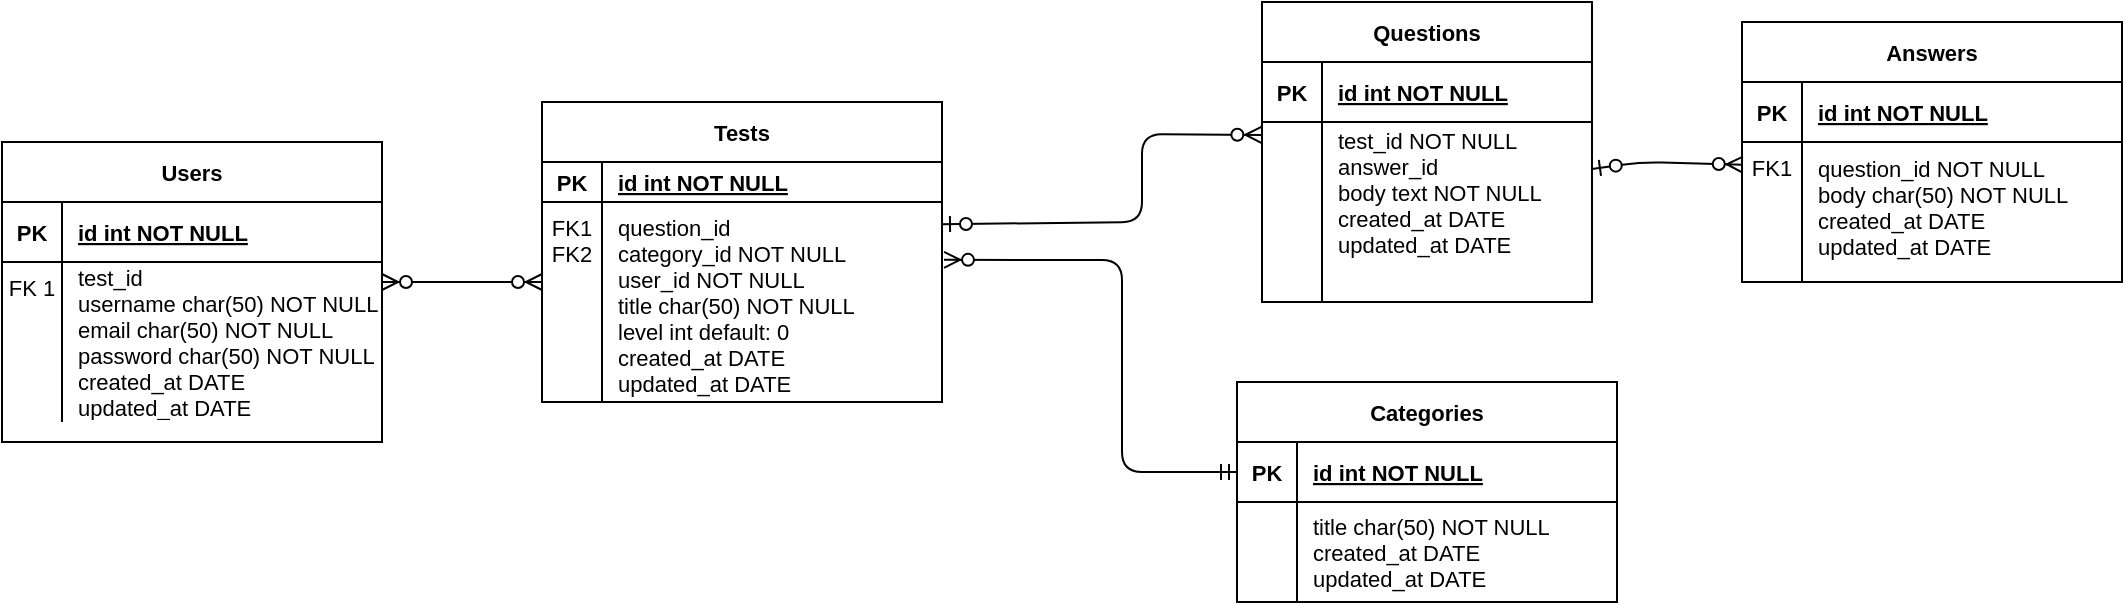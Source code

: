 <mxfile version="13.7.9" type="github">
  <diagram id="R2lEEEUBdFMjLlhIrx00" name="Page-1">
    <mxGraphModel dx="1113" dy="779" grid="1" gridSize="10" guides="1" tooltips="1" connect="1" arrows="1" fold="1" page="1" pageScale="1" pageWidth="850" pageHeight="1100" math="0" shadow="0" extFonts="Permanent Marker^https://fonts.googleapis.com/css?family=Permanent+Marker">
      <root>
        <mxCell id="0" />
        <mxCell id="1" parent="0" />
        <mxCell id="tRWSrQHE27AdTdEi5k7c-10" value="" style="endArrow=ERzeroToMany;html=1;exitX=0;exitY=0.5;exitDx=0;exitDy=0;fontSize=11;startArrow=ERmandOne;startFill=0;endFill=1;entryX=1.005;entryY=0.289;entryDx=0;entryDy=0;entryPerimeter=0;" parent="1" source="C-vyLk0tnHw3VtMMgP7b-24" target="tRWSrQHE27AdTdEi5k7c-6" edge="1">
          <mxGeometry width="50" height="50" relative="1" as="geometry">
            <mxPoint x="400" y="370" as="sourcePoint" />
            <mxPoint x="440" y="240" as="targetPoint" />
            <Array as="points">
              <mxPoint x="590" y="555" />
              <mxPoint x="590" y="449" />
            </Array>
          </mxGeometry>
        </mxCell>
        <mxCell id="tRWSrQHE27AdTdEi5k7c-18" value="" style="endArrow=ERzeroToMany;html=1;fontSize=11;startArrow=ERzeroToOne;startFill=1;endFill=1;entryX=-0.002;entryY=0.092;entryDx=0;entryDy=0;exitX=1;exitY=0.111;exitDx=0;exitDy=0;exitPerimeter=0;entryPerimeter=0;" parent="1" source="tRWSrQHE27AdTdEi5k7c-6" target="tRWSrQHE27AdTdEi5k7c-15" edge="1">
          <mxGeometry width="50" height="50" relative="1" as="geometry">
            <mxPoint x="260" y="435" as="sourcePoint" />
            <mxPoint x="530" y="100" as="targetPoint" />
            <Array as="points">
              <mxPoint x="600" y="430" />
              <mxPoint x="600" y="386" />
            </Array>
          </mxGeometry>
        </mxCell>
        <mxCell id="tRWSrQHE27AdTdEi5k7c-11" value="Questions" style="shape=table;startSize=30;container=1;collapsible=1;childLayout=tableLayout;fixedRows=1;rowLines=0;fontStyle=1;align=center;resizeLast=1;fontSize=11;" parent="1" vertex="1">
          <mxGeometry x="660" y="320" width="165" height="150" as="geometry" />
        </mxCell>
        <mxCell id="tRWSrQHE27AdTdEi5k7c-12" value="" style="shape=partialRectangle;collapsible=0;dropTarget=0;pointerEvents=0;fillColor=none;points=[[0,0.5],[1,0.5]];portConstraint=eastwest;top=0;left=0;right=0;bottom=1;fontSize=11;" parent="tRWSrQHE27AdTdEi5k7c-11" vertex="1">
          <mxGeometry y="30" width="165" height="30" as="geometry" />
        </mxCell>
        <mxCell id="tRWSrQHE27AdTdEi5k7c-13" value="PK" style="shape=partialRectangle;overflow=hidden;connectable=0;fillColor=none;top=0;left=0;bottom=0;right=0;fontStyle=1;fontSize=11;" parent="tRWSrQHE27AdTdEi5k7c-12" vertex="1">
          <mxGeometry width="30" height="30" as="geometry" />
        </mxCell>
        <mxCell id="tRWSrQHE27AdTdEi5k7c-14" value="id int NOT NULL " style="shape=partialRectangle;overflow=hidden;connectable=0;fillColor=none;top=0;left=0;bottom=0;right=0;align=left;spacingLeft=6;fontStyle=5;fontSize=11;" parent="tRWSrQHE27AdTdEi5k7c-12" vertex="1">
          <mxGeometry x="30" width="135" height="30" as="geometry" />
        </mxCell>
        <mxCell id="tRWSrQHE27AdTdEi5k7c-15" value="" style="shape=partialRectangle;collapsible=0;dropTarget=0;pointerEvents=0;fillColor=none;points=[[0,0.5],[1,0.5]];portConstraint=eastwest;top=0;left=0;right=0;bottom=0;fontSize=11;" parent="tRWSrQHE27AdTdEi5k7c-11" vertex="1">
          <mxGeometry y="60" width="165" height="70" as="geometry" />
        </mxCell>
        <mxCell id="tRWSrQHE27AdTdEi5k7c-16" value="" style="shape=partialRectangle;overflow=hidden;connectable=0;fillColor=none;top=0;left=0;bottom=0;right=0;fontSize=11;" parent="tRWSrQHE27AdTdEi5k7c-15" vertex="1">
          <mxGeometry width="30" height="70" as="geometry" />
        </mxCell>
        <mxCell id="tRWSrQHE27AdTdEi5k7c-17" value="test_id NOT NULL&#xa;answer_id&#xa;body text NOT NULL&#xa;created_at DATE&#xa;updated_at DATE" style="shape=partialRectangle;overflow=hidden;connectable=0;fillColor=none;top=0;left=0;bottom=0;right=0;align=left;spacingLeft=6;fontSize=11;" parent="tRWSrQHE27AdTdEi5k7c-15" vertex="1">
          <mxGeometry x="30" width="135" height="70" as="geometry" />
        </mxCell>
        <mxCell id="tRWSrQHE27AdTdEi5k7c-19" value="" style="shape=partialRectangle;collapsible=0;dropTarget=0;pointerEvents=0;fillColor=none;points=[[0,0.5],[1,0.5]];portConstraint=eastwest;top=0;left=0;right=0;bottom=0;fontSize=11;" parent="tRWSrQHE27AdTdEi5k7c-11" vertex="1">
          <mxGeometry y="130" width="165" height="20" as="geometry" />
        </mxCell>
        <mxCell id="tRWSrQHE27AdTdEi5k7c-20" value="" style="shape=partialRectangle;overflow=hidden;connectable=0;fillColor=none;top=0;left=0;bottom=0;right=0;fontSize=11;" parent="tRWSrQHE27AdTdEi5k7c-19" vertex="1">
          <mxGeometry width="30" height="20" as="geometry" />
        </mxCell>
        <mxCell id="tRWSrQHE27AdTdEi5k7c-21" value="" style="shape=partialRectangle;overflow=hidden;connectable=0;fillColor=none;top=0;left=0;bottom=0;right=0;align=left;spacingLeft=6;fontSize=11;" parent="tRWSrQHE27AdTdEi5k7c-19" vertex="1">
          <mxGeometry x="30" width="135" height="20" as="geometry" />
        </mxCell>
        <mxCell id="C-vyLk0tnHw3VtMMgP7b-23" value="Categories" style="shape=table;startSize=30;container=1;collapsible=1;childLayout=tableLayout;fixedRows=1;rowLines=0;fontStyle=1;align=center;resizeLast=1;fontSize=11;" parent="1" vertex="1">
          <mxGeometry x="647.5" y="510" width="190" height="110" as="geometry" />
        </mxCell>
        <mxCell id="C-vyLk0tnHw3VtMMgP7b-24" value="" style="shape=partialRectangle;collapsible=0;dropTarget=0;pointerEvents=0;fillColor=none;points=[[0,0.5],[1,0.5]];portConstraint=eastwest;top=0;left=0;right=0;bottom=1;fontSize=11;" parent="C-vyLk0tnHw3VtMMgP7b-23" vertex="1">
          <mxGeometry y="30" width="190" height="30" as="geometry" />
        </mxCell>
        <mxCell id="C-vyLk0tnHw3VtMMgP7b-25" value="PK" style="shape=partialRectangle;overflow=hidden;connectable=0;fillColor=none;top=0;left=0;bottom=0;right=0;fontStyle=1;fontSize=11;" parent="C-vyLk0tnHw3VtMMgP7b-24" vertex="1">
          <mxGeometry width="30" height="30" as="geometry" />
        </mxCell>
        <mxCell id="C-vyLk0tnHw3VtMMgP7b-26" value="id int NOT NULL " style="shape=partialRectangle;overflow=hidden;connectable=0;fillColor=none;top=0;left=0;bottom=0;right=0;align=left;spacingLeft=6;fontStyle=5;fontSize=11;" parent="C-vyLk0tnHw3VtMMgP7b-24" vertex="1">
          <mxGeometry x="30" width="160" height="30" as="geometry" />
        </mxCell>
        <mxCell id="C-vyLk0tnHw3VtMMgP7b-27" value="" style="shape=partialRectangle;collapsible=0;dropTarget=0;pointerEvents=0;fillColor=none;points=[[0,0.5],[1,0.5]];portConstraint=eastwest;top=0;left=0;right=0;bottom=0;fontSize=11;" parent="C-vyLk0tnHw3VtMMgP7b-23" vertex="1">
          <mxGeometry y="60" width="190" height="50" as="geometry" />
        </mxCell>
        <mxCell id="C-vyLk0tnHw3VtMMgP7b-28" value="" style="shape=partialRectangle;overflow=hidden;connectable=0;fillColor=none;top=0;left=0;bottom=0;right=0;fontSize=11;" parent="C-vyLk0tnHw3VtMMgP7b-27" vertex="1">
          <mxGeometry width="30" height="50" as="geometry" />
        </mxCell>
        <mxCell id="C-vyLk0tnHw3VtMMgP7b-29" value="title char(50) NOT NULL&#xa;created_at DATE&#xa;updated_at DATE" style="shape=partialRectangle;overflow=hidden;connectable=0;fillColor=none;top=0;left=0;bottom=0;right=0;align=left;spacingLeft=6;fontSize=11;" parent="C-vyLk0tnHw3VtMMgP7b-27" vertex="1">
          <mxGeometry x="30" width="160" height="50" as="geometry" />
        </mxCell>
        <mxCell id="tRWSrQHE27AdTdEi5k7c-2" value="Tests" style="shape=table;startSize=30;container=1;collapsible=1;childLayout=tableLayout;fixedRows=1;rowLines=0;fontStyle=1;align=center;resizeLast=1;fontSize=11;" parent="1" vertex="1">
          <mxGeometry x="300" y="370" width="200" height="150" as="geometry" />
        </mxCell>
        <mxCell id="tRWSrQHE27AdTdEi5k7c-3" value="" style="shape=partialRectangle;collapsible=0;dropTarget=0;pointerEvents=0;fillColor=none;points=[[0,0.5],[1,0.5]];portConstraint=eastwest;top=0;left=0;right=0;bottom=1;fontSize=11;" parent="tRWSrQHE27AdTdEi5k7c-2" vertex="1">
          <mxGeometry y="30" width="200" height="20" as="geometry" />
        </mxCell>
        <mxCell id="tRWSrQHE27AdTdEi5k7c-4" value="PK" style="shape=partialRectangle;overflow=hidden;connectable=0;fillColor=none;top=0;left=0;bottom=0;right=0;fontStyle=1;fontSize=11;" parent="tRWSrQHE27AdTdEi5k7c-3" vertex="1">
          <mxGeometry width="30" height="20" as="geometry" />
        </mxCell>
        <mxCell id="tRWSrQHE27AdTdEi5k7c-5" value="id int NOT NULL " style="shape=partialRectangle;overflow=hidden;connectable=0;fillColor=none;top=0;left=0;bottom=0;right=0;align=left;spacingLeft=6;fontStyle=5;fontSize=11;" parent="tRWSrQHE27AdTdEi5k7c-3" vertex="1">
          <mxGeometry x="30" width="170" height="20" as="geometry" />
        </mxCell>
        <mxCell id="tRWSrQHE27AdTdEi5k7c-6" value="" style="shape=partialRectangle;collapsible=0;dropTarget=0;pointerEvents=0;fillColor=none;points=[[0,0.5],[1,0.5]];portConstraint=eastwest;top=0;left=0;right=0;bottom=0;fontSize=11;" parent="tRWSrQHE27AdTdEi5k7c-2" vertex="1">
          <mxGeometry y="50" width="200" height="100" as="geometry" />
        </mxCell>
        <mxCell id="tRWSrQHE27AdTdEi5k7c-7" value="FK1&#xa;FK2" style="shape=partialRectangle;overflow=hidden;connectable=0;fillColor=none;top=0;left=0;bottom=0;right=0;fontSize=11;verticalAlign=top;" parent="tRWSrQHE27AdTdEi5k7c-6" vertex="1">
          <mxGeometry width="30" height="100" as="geometry" />
        </mxCell>
        <mxCell id="tRWSrQHE27AdTdEi5k7c-8" value="question_id &#xa;category_id NOT NULL&#xa;user_id NOT NULL&#xa;title char(50) NOT NULL&#xa;level int default: 0&#xa;created_at DATE&#xa;updated_at DATE" style="shape=partialRectangle;overflow=hidden;connectable=0;fillColor=none;top=0;left=0;bottom=0;right=0;align=left;spacingLeft=6;fontSize=11;spacing=2;verticalAlign=top;" parent="tRWSrQHE27AdTdEi5k7c-6" vertex="1">
          <mxGeometry x="30" width="170" height="100" as="geometry" />
        </mxCell>
        <mxCell id="tRWSrQHE27AdTdEi5k7c-182" value="" style="endArrow=ERzeroToMany;html=1;fontSize=11;startArrow=ERzeroToMany;startFill=1;endFill=1;entryX=0;entryY=0.4;entryDx=0;entryDy=0;entryPerimeter=0;" parent="1" target="tRWSrQHE27AdTdEi5k7c-6" edge="1">
          <mxGeometry width="50" height="50" relative="1" as="geometry">
            <mxPoint x="220" y="460" as="sourcePoint" />
            <mxPoint x="280" y="460" as="targetPoint" />
          </mxGeometry>
        </mxCell>
        <mxCell id="tRWSrQHE27AdTdEi5k7c-22" value="Users" style="shape=table;startSize=30;container=1;collapsible=1;childLayout=tableLayout;fixedRows=1;rowLines=0;fontStyle=1;align=center;resizeLast=1;fontSize=11;" parent="1" vertex="1">
          <mxGeometry x="30" y="390" width="190" height="150" as="geometry" />
        </mxCell>
        <mxCell id="tRWSrQHE27AdTdEi5k7c-23" value="" style="shape=partialRectangle;collapsible=0;dropTarget=0;pointerEvents=0;fillColor=none;points=[[0,0.5],[1,0.5]];portConstraint=eastwest;top=0;left=0;right=0;bottom=1;fontSize=11;" parent="tRWSrQHE27AdTdEi5k7c-22" vertex="1">
          <mxGeometry y="30" width="190" height="30" as="geometry" />
        </mxCell>
        <mxCell id="tRWSrQHE27AdTdEi5k7c-24" value="PK" style="shape=partialRectangle;overflow=hidden;connectable=0;fillColor=none;top=0;left=0;bottom=0;right=0;fontStyle=1;fontSize=11;" parent="tRWSrQHE27AdTdEi5k7c-23" vertex="1">
          <mxGeometry width="30" height="30" as="geometry" />
        </mxCell>
        <mxCell id="tRWSrQHE27AdTdEi5k7c-25" value="id int NOT NULL " style="shape=partialRectangle;overflow=hidden;connectable=0;fillColor=none;top=0;left=0;bottom=0;right=0;align=left;spacingLeft=6;fontStyle=5;fontSize=11;" parent="tRWSrQHE27AdTdEi5k7c-23" vertex="1">
          <mxGeometry x="30" width="160" height="30" as="geometry" />
        </mxCell>
        <mxCell id="tRWSrQHE27AdTdEi5k7c-26" value="" style="shape=partialRectangle;collapsible=0;dropTarget=0;pointerEvents=0;fillColor=none;points=[[0,0.5],[1,0.5]];portConstraint=eastwest;top=0;left=0;right=0;bottom=0;fontSize=11;" parent="tRWSrQHE27AdTdEi5k7c-22" vertex="1">
          <mxGeometry y="60" width="190" height="80" as="geometry" />
        </mxCell>
        <mxCell id="tRWSrQHE27AdTdEi5k7c-27" value="FK 1" style="shape=partialRectangle;overflow=hidden;connectable=0;fillColor=none;top=0;left=0;bottom=0;right=0;fontSize=11;verticalAlign=top;" parent="tRWSrQHE27AdTdEi5k7c-26" vertex="1">
          <mxGeometry width="30" height="80" as="geometry" />
        </mxCell>
        <mxCell id="tRWSrQHE27AdTdEi5k7c-28" value="test_id&#xa;username char(50) NOT NULL&#xa;email char(50) NOT NULL&#xa;password char(50) NOT NULL&#xa;created_at DATE&#xa;updated_at DATE" style="shape=partialRectangle;overflow=hidden;connectable=0;fillColor=none;top=0;left=0;bottom=0;right=0;align=left;spacingLeft=6;fontSize=11;" parent="tRWSrQHE27AdTdEi5k7c-26" vertex="1">
          <mxGeometry x="30" width="160" height="80" as="geometry" />
        </mxCell>
        <mxCell id="tRWSrQHE27AdTdEi5k7c-183" value="" style="endArrow=ERzeroToMany;html=1;fontSize=11;startArrow=ERzeroToOne;startFill=1;endFill=1;entryX=0.002;entryY=0.162;entryDx=0;entryDy=0;entryPerimeter=0;" parent="1" target="tRWSrQHE27AdTdEi5k7c-34" edge="1" source="tRWSrQHE27AdTdEi5k7c-15">
          <mxGeometry width="50" height="50" relative="1" as="geometry">
            <mxPoint x="825" y="390" as="sourcePoint" />
            <mxPoint x="885" y="390" as="targetPoint" />
            <Array as="points">
              <mxPoint x="850" y="400" />
            </Array>
          </mxGeometry>
        </mxCell>
        <mxCell id="tRWSrQHE27AdTdEi5k7c-30" value="Answers" style="shape=table;startSize=30;container=1;collapsible=1;childLayout=tableLayout;fixedRows=1;rowLines=0;fontStyle=1;align=center;resizeLast=1;fontSize=11;" parent="1" vertex="1">
          <mxGeometry x="900" y="330" width="190" height="130" as="geometry" />
        </mxCell>
        <mxCell id="tRWSrQHE27AdTdEi5k7c-31" value="" style="shape=partialRectangle;collapsible=0;dropTarget=0;pointerEvents=0;fillColor=none;points=[[0,0.5],[1,0.5]];portConstraint=eastwest;top=0;left=0;right=0;bottom=1;fontSize=11;" parent="tRWSrQHE27AdTdEi5k7c-30" vertex="1">
          <mxGeometry y="30" width="190" height="30" as="geometry" />
        </mxCell>
        <mxCell id="tRWSrQHE27AdTdEi5k7c-32" value="PK" style="shape=partialRectangle;overflow=hidden;connectable=0;fillColor=none;top=0;left=0;bottom=0;right=0;fontStyle=1;fontSize=11;" parent="tRWSrQHE27AdTdEi5k7c-31" vertex="1">
          <mxGeometry width="30" height="30" as="geometry" />
        </mxCell>
        <mxCell id="tRWSrQHE27AdTdEi5k7c-33" value="id int NOT NULL " style="shape=partialRectangle;overflow=hidden;connectable=0;fillColor=none;top=0;left=0;bottom=0;right=0;align=left;spacingLeft=6;fontStyle=5;fontSize=11;" parent="tRWSrQHE27AdTdEi5k7c-31" vertex="1">
          <mxGeometry x="30" width="160" height="30" as="geometry" />
        </mxCell>
        <mxCell id="tRWSrQHE27AdTdEi5k7c-34" value="" style="shape=partialRectangle;collapsible=0;dropTarget=0;pointerEvents=0;fillColor=none;points=[[0,0.5],[1,0.5]];portConstraint=eastwest;top=0;left=0;right=0;bottom=0;fontSize=11;" parent="tRWSrQHE27AdTdEi5k7c-30" vertex="1">
          <mxGeometry y="60" width="190" height="70" as="geometry" />
        </mxCell>
        <mxCell id="tRWSrQHE27AdTdEi5k7c-35" value="FK1" style="shape=partialRectangle;overflow=hidden;connectable=0;fillColor=none;top=0;left=0;bottom=0;right=0;fontSize=11;verticalAlign=top;fontStyle=0" parent="tRWSrQHE27AdTdEi5k7c-34" vertex="1">
          <mxGeometry width="30" height="70" as="geometry" />
        </mxCell>
        <mxCell id="tRWSrQHE27AdTdEi5k7c-36" value="question_id NOT NULL&#xa;body char(50) NOT NULL&#xa;created_at DATE&#xa;updated_at DATE" style="shape=partialRectangle;overflow=hidden;connectable=0;fillColor=none;top=0;left=0;bottom=0;right=0;align=left;spacingLeft=6;fontSize=11;spacingTop=-5;" parent="tRWSrQHE27AdTdEi5k7c-34" vertex="1">
          <mxGeometry x="30" width="160" height="70" as="geometry" />
        </mxCell>
      </root>
    </mxGraphModel>
  </diagram>
</mxfile>
